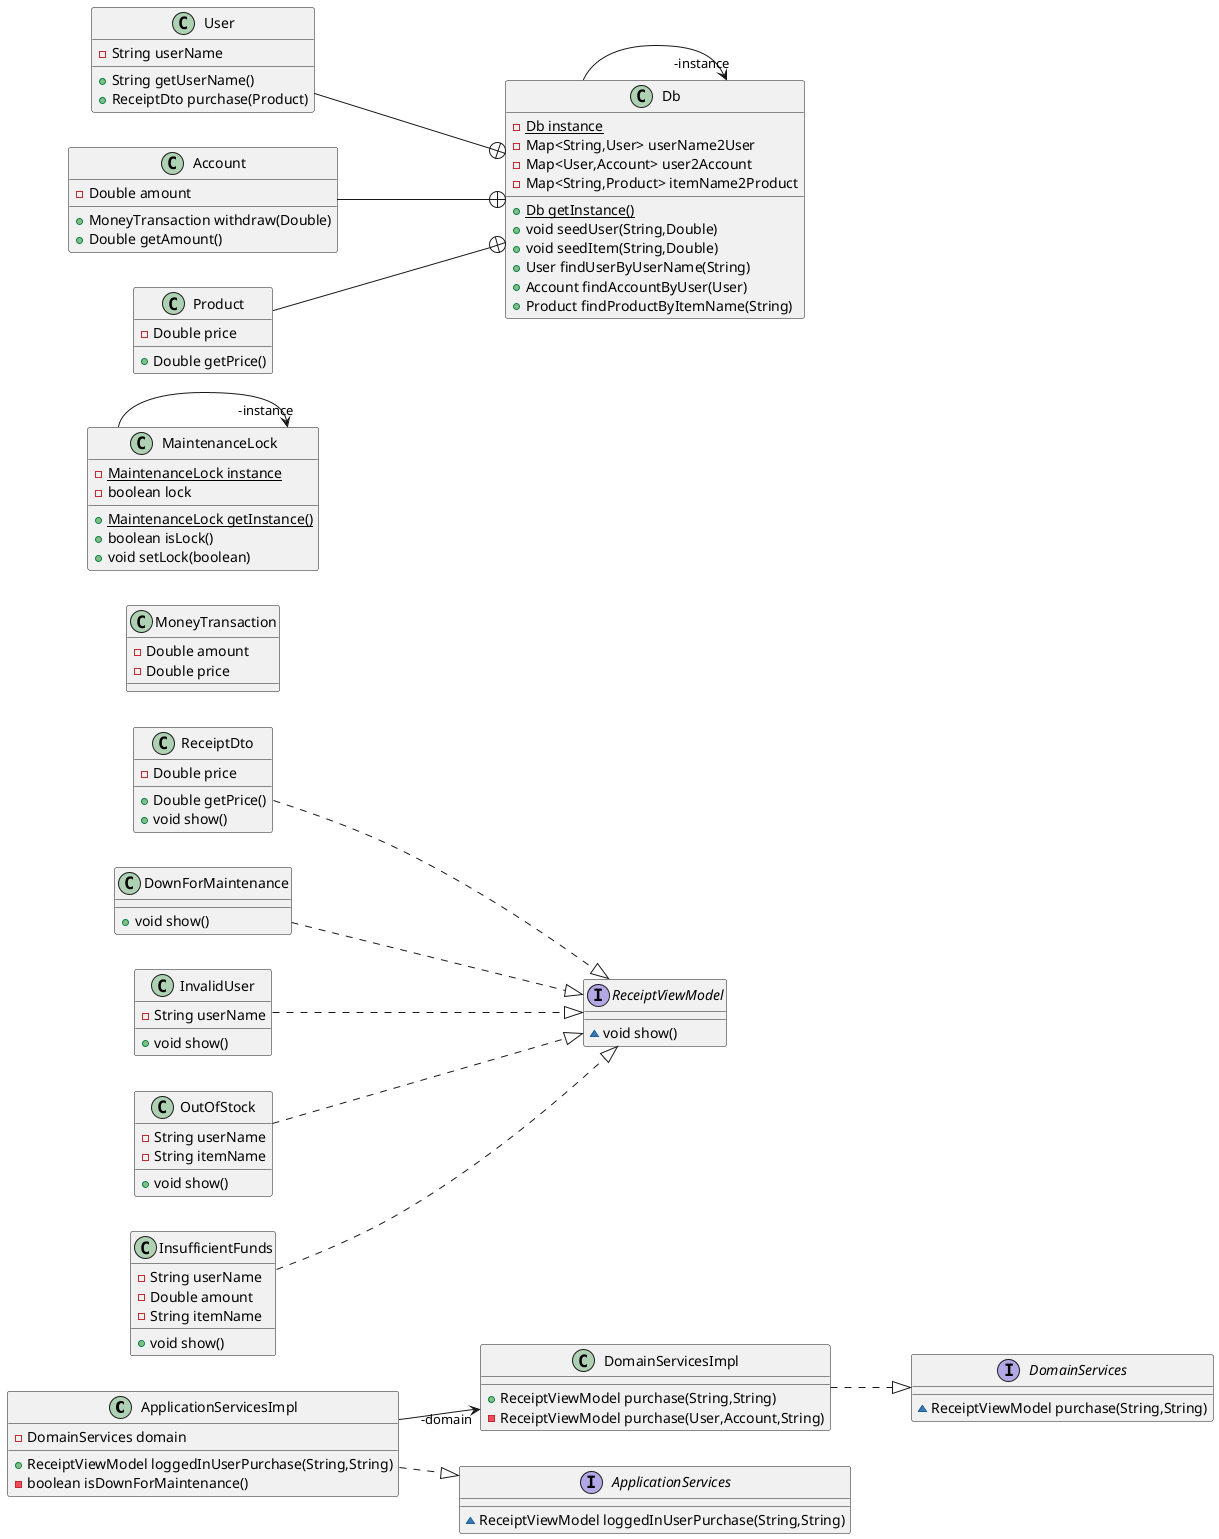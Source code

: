 @startuml
left to right direction
class ApplicationServicesImpl {
- DomainServices domain
+ ReceiptViewModel loggedInUserPurchase(String,String)
- boolean isDownForMaintenance()
}
class ReceiptDto {
- Double price
+ Double getPrice()
+ void show()
}
interface ReceiptViewModel {
~ void show()
}
class DomainServicesImpl {
+ ReceiptViewModel purchase(String,String)
- ReceiptViewModel purchase(User,Account,String)
}
class MoneyTransaction {
- Double amount
- Double price
}
class DownForMaintenance {
+ void show()
}
class InvalidUser {
- String userName
+ void show()
}
interface ApplicationServices {
~ ReceiptViewModel loggedInUserPurchase(String,String)
}
class MaintenanceLock {
- {static} MaintenanceLock instance
- boolean lock
+ {static} MaintenanceLock getInstance()
+ boolean isLock()
+ void setLock(boolean)
}
class OutOfStock {
- String userName
- String itemName
+ void show()
}
interface DomainServices {
~ ReceiptViewModel purchase(String,String)
}
class Db {
- {static} Db instance
- Map<String,User> userName2User
- Map<User,Account> user2Account
- Map<String,Product> itemName2Product
+ {static} Db getInstance()
+ void seedUser(String,Double)
+ void seedItem(String,Double)
+ User findUserByUserName(String)
+ Account findAccountByUser(User)
+ Product findProductByItemName(String)
}
class User {
- String userName
+ String getUserName()
+ ReceiptDto purchase(Product)
}
class Account {
- Double amount
+ MoneyTransaction withdraw(Double)
+ Double getAmount()
}
class Product {
- Double price
+ Double getPrice()
}
class InsufficientFunds {
- String userName
- Double amount
- String itemName
+ void show()
}


User --+ Db
Product --+ Db
MaintenanceLock -->  "-instance" MaintenanceLock
Db -->  "-instance" Db
ApplicationServicesImpl -->  "-domain" DomainServicesImpl
Account --+ Db
ApplicationServicesImpl ..|> ApplicationServices
DomainServicesImpl ..|> DomainServices
DownForMaintenance ..|> ReceiptViewModel
InsufficientFunds ..|> ReceiptViewModel
InvalidUser ..|> ReceiptViewModel
OutOfStock ..|> ReceiptViewModel
ReceiptDto ..|> ReceiptViewModel
@enduml